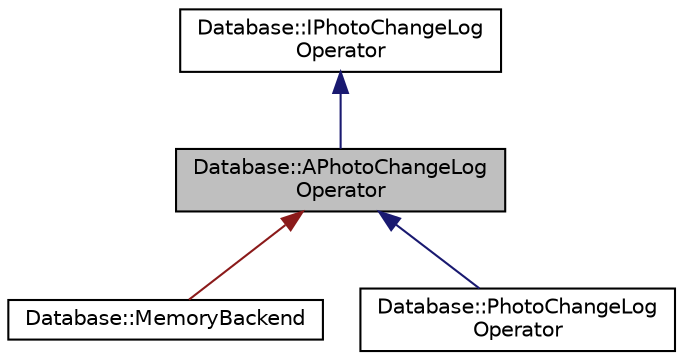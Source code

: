 digraph "Database::APhotoChangeLogOperator"
{
 // LATEX_PDF_SIZE
  edge [fontname="Helvetica",fontsize="10",labelfontname="Helvetica",labelfontsize="10"];
  node [fontname="Helvetica",fontsize="10",shape=record];
  Node1 [label="Database::APhotoChangeLog\lOperator",height=0.2,width=0.4,color="black", fillcolor="grey75", style="filled", fontcolor="black",tooltip=" "];
  Node2 -> Node1 [dir="back",color="midnightblue",fontsize="10",style="solid",fontname="Helvetica"];
  Node2 [label="Database::IPhotoChangeLog\lOperator",height=0.2,width=0.4,color="black", fillcolor="white", style="filled",URL="$struct_database_1_1_i_photo_change_log_operator.html",tooltip=" "];
  Node1 -> Node3 [dir="back",color="firebrick4",fontsize="10",style="solid",fontname="Helvetica"];
  Node3 [label="Database::MemoryBackend",height=0.2,width=0.4,color="black", fillcolor="white", style="filled",URL="$class_database_1_1_memory_backend.html",tooltip="memory based backend"];
  Node1 -> Node4 [dir="back",color="midnightblue",fontsize="10",style="solid",fontname="Helvetica"];
  Node4 [label="Database::PhotoChangeLog\lOperator",height=0.2,width=0.4,color="black", fillcolor="white", style="filled",URL="$class_database_1_1_photo_change_log_operator.html",tooltip=" "];
}
